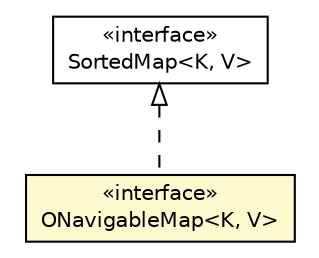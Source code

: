 #!/usr/local/bin/dot
#
# Class diagram 
# Generated by UMLGraph version R5_6-24-gf6e263 (http://www.umlgraph.org/)
#

digraph G {
	edge [fontname="Helvetica",fontsize=10,labelfontname="Helvetica",labelfontsize=10];
	node [fontname="Helvetica",fontsize=10,shape=plaintext];
	nodesep=0.25;
	ranksep=0.5;
	// com.orientechnologies.common.collection.ONavigableMap<K, V>
	c2548420 [label=<<table title="com.orientechnologies.common.collection.ONavigableMap" border="0" cellborder="1" cellspacing="0" cellpadding="2" port="p" bgcolor="lemonChiffon" href="./ONavigableMap.html">
		<tr><td><table border="0" cellspacing="0" cellpadding="1">
<tr><td align="center" balign="center"> &#171;interface&#187; </td></tr>
<tr><td align="center" balign="center"> ONavigableMap&lt;K, V&gt; </td></tr>
		</table></td></tr>
		</table>>, URL="./ONavigableMap.html", fontname="Helvetica", fontcolor="black", fontsize=10.0];
	//com.orientechnologies.common.collection.ONavigableMap<K, V> implements java.util.SortedMap<K, V>
	c2550403:p -> c2548420:p [dir=back,arrowtail=empty,style=dashed];
	// java.util.SortedMap<K, V>
	c2550403 [label=<<table title="java.util.SortedMap" border="0" cellborder="1" cellspacing="0" cellpadding="2" port="p" href="http://java.sun.com/j2se/1.4.2/docs/api/java/util/SortedMap.html">
		<tr><td><table border="0" cellspacing="0" cellpadding="1">
<tr><td align="center" balign="center"> &#171;interface&#187; </td></tr>
<tr><td align="center" balign="center"> SortedMap&lt;K, V&gt; </td></tr>
		</table></td></tr>
		</table>>, URL="http://java.sun.com/j2se/1.4.2/docs/api/java/util/SortedMap.html", fontname="Helvetica", fontcolor="black", fontsize=10.0];
}

